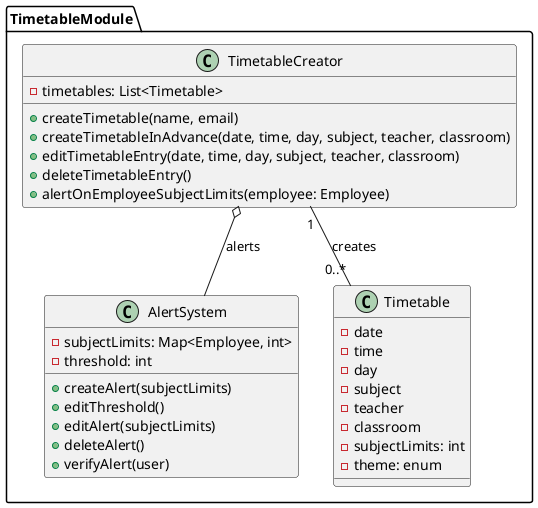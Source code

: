 @startuml timetable
package TimetableModule {
    class TimetableCreator {
        - timetables: List<Timetable>
        + createTimetable(name, email)
        + createTimetableInAdvance(date, time, day, subject, teacher, classroom)
        + editTimetableEntry(date, time, day, subject, teacher, classroom)
        + deleteTimetableEntry()
        + alertOnEmployeeSubjectLimits(employee: Employee)
    }

    class AlertSystem {
        - subjectLimits: Map<Employee, int>
        - threshold: int
        + createAlert(subjectLimits)
        + editThreshold()
        + editAlert(subjectLimits)
        + deleteAlert()
        + verifyAlert(user)
    }

    class Timetable {
        - date
        - time
        - day
        - subject
        - teacher
        - classroom
        - subjectLimits: int
        - theme: enum
    }

    TimetableCreator "1" -- "0..*" Timetable : creates
    TimetableCreator o-- AlertSystem : alerts

    ' TimetableCreator should know the courses too.
}
@enduml
